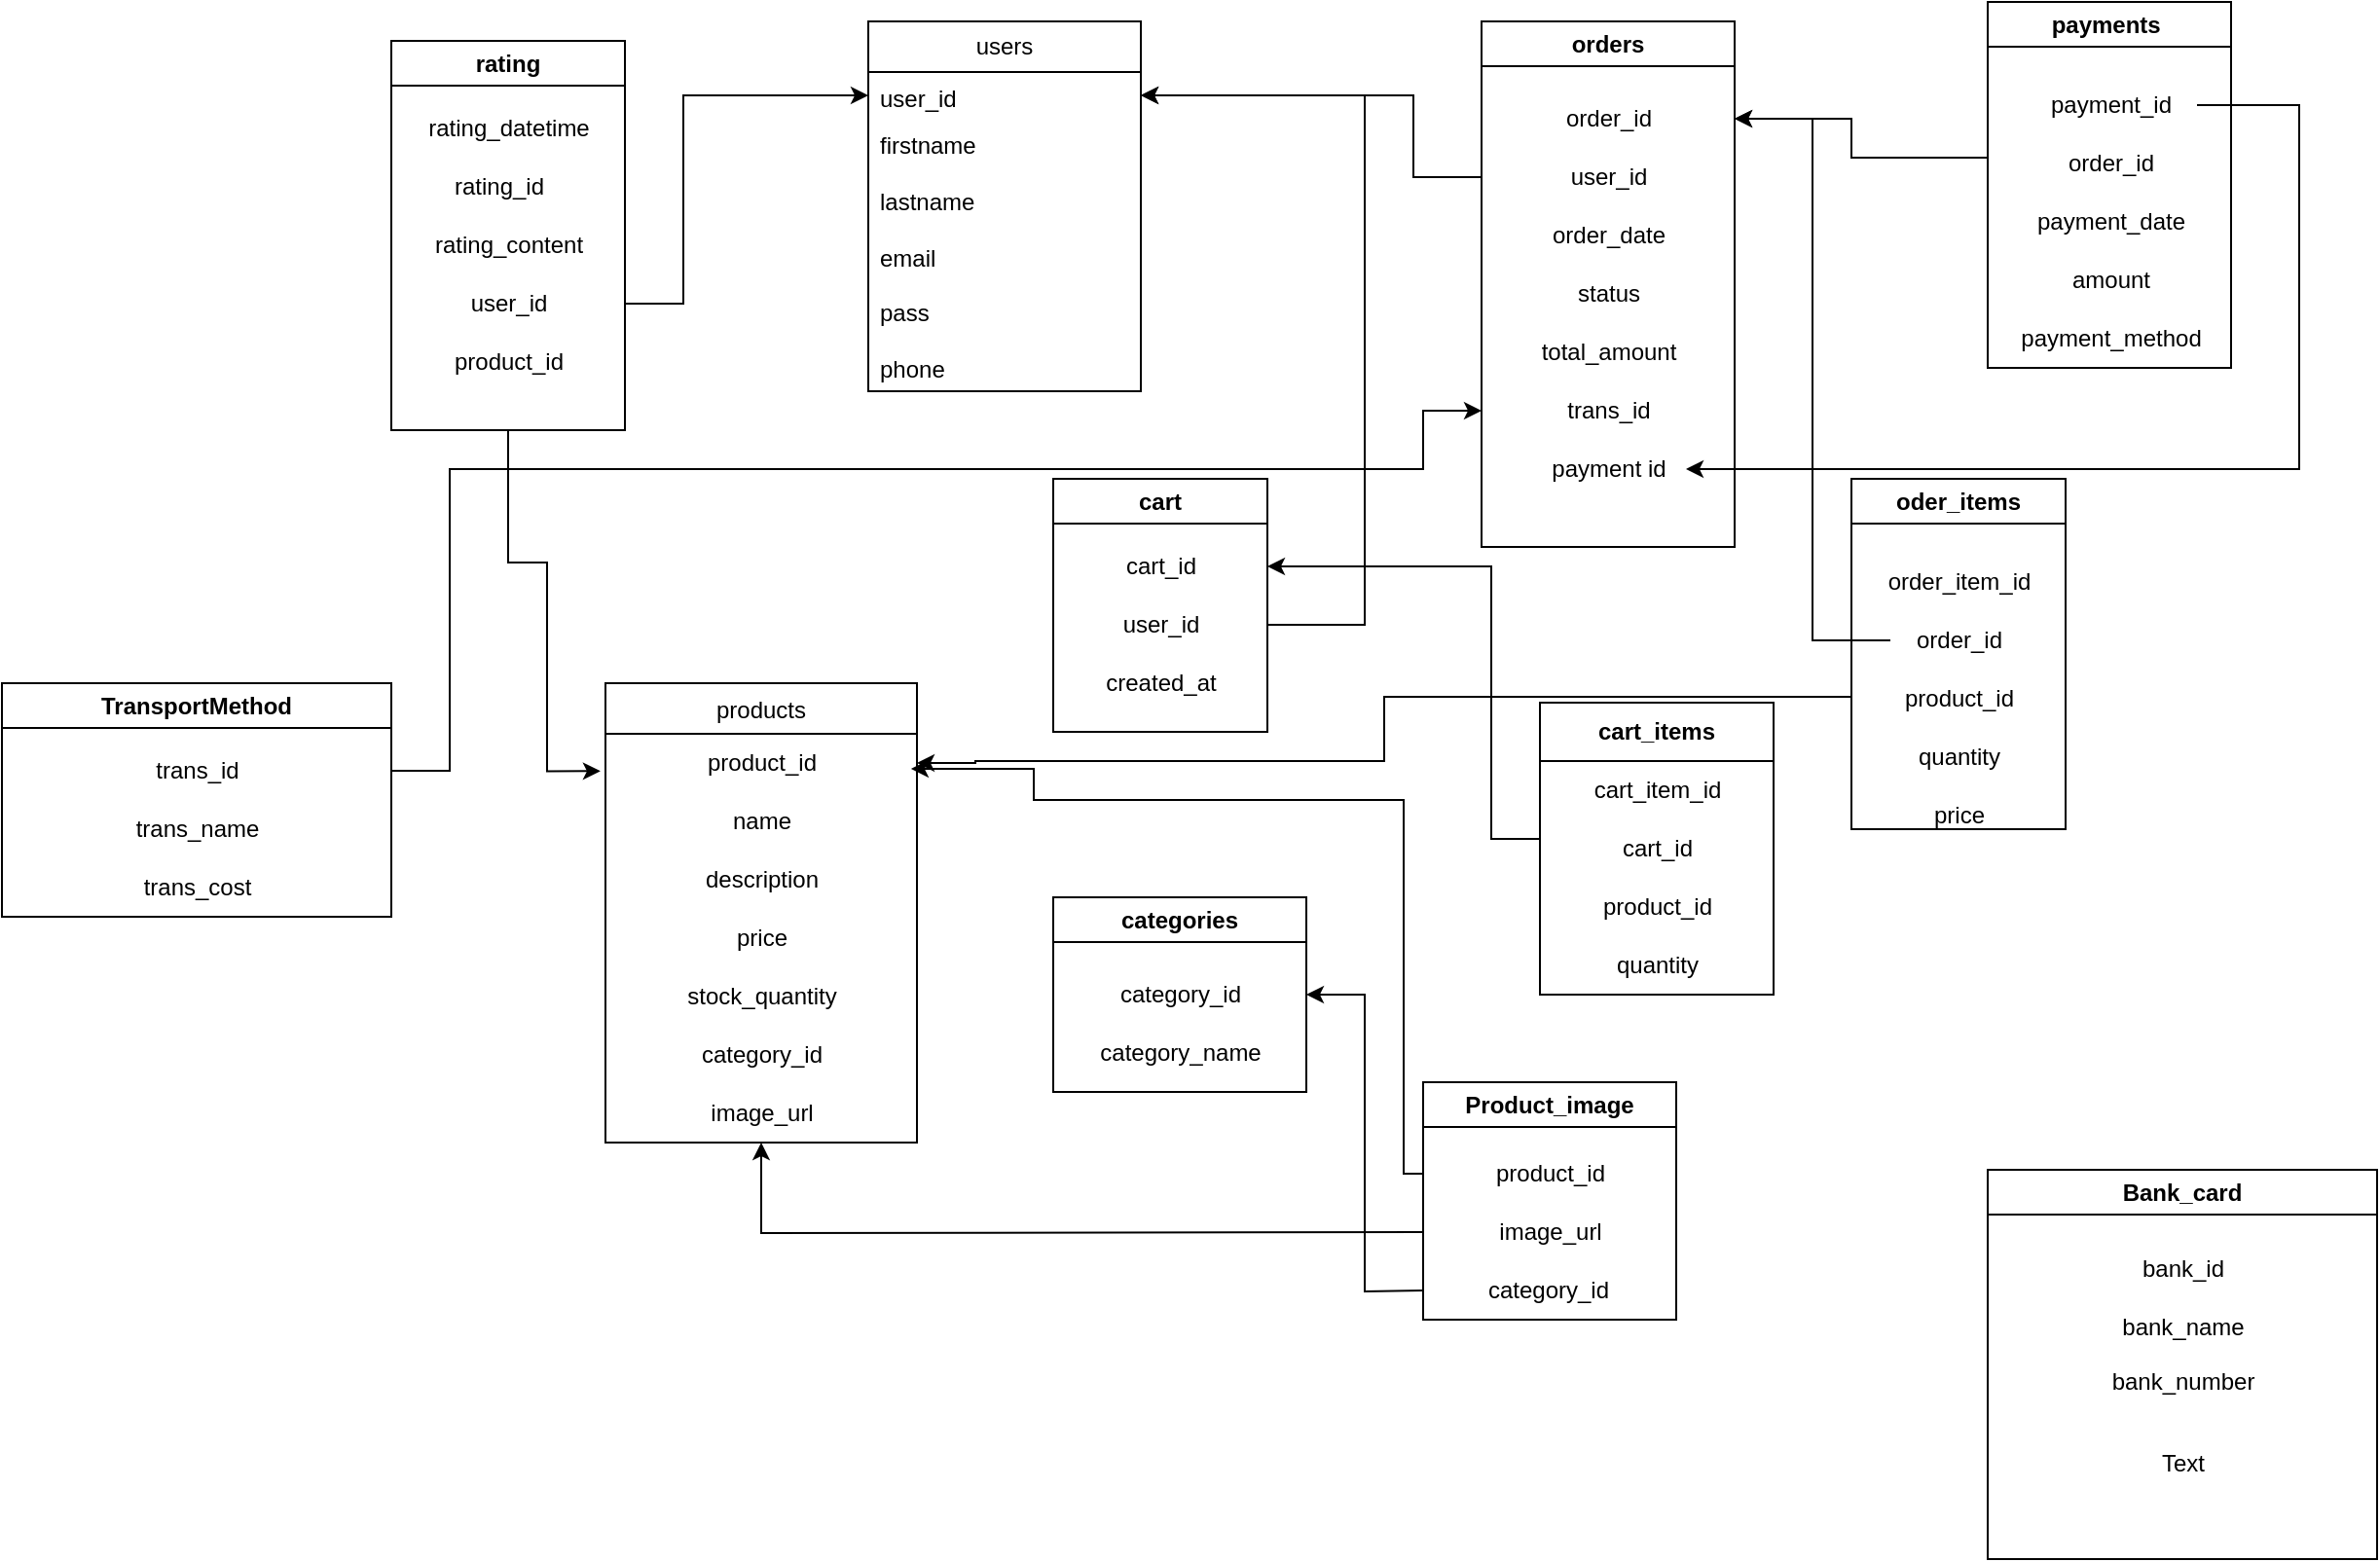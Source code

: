 <mxfile version="24.7.17">
  <diagram id="C5RBs43oDa-KdzZeNtuy" name="Page-1">
    <mxGraphModel dx="2015" dy="689" grid="1" gridSize="10" guides="1" tooltips="1" connect="1" arrows="1" fold="1" page="1" pageScale="1" pageWidth="827" pageHeight="1169" math="0" shadow="0">
      <root>
        <mxCell id="WIyWlLk6GJQsqaUBKTNV-0" />
        <mxCell id="WIyWlLk6GJQsqaUBKTNV-1" parent="WIyWlLk6GJQsqaUBKTNV-0" />
        <mxCell id="zkfFHV4jXpPFQw0GAbJ--17" value="products" style="swimlane;fontStyle=0;align=center;verticalAlign=top;childLayout=stackLayout;horizontal=1;startSize=26;horizontalStack=0;resizeParent=1;resizeLast=0;collapsible=1;marginBottom=0;rounded=0;shadow=0;strokeWidth=1;" parent="WIyWlLk6GJQsqaUBKTNV-1" vertex="1">
          <mxGeometry x="90" y="380" width="160" height="236" as="geometry">
            <mxRectangle x="550" y="140" width="160" height="26" as="alternateBounds" />
          </mxGeometry>
        </mxCell>
        <mxCell id="2E7hJc2XYs9rbow0Btlc-13" value="product_id" style="text;html=1;align=center;verticalAlign=middle;resizable=0;points=[];autosize=1;strokeColor=none;fillColor=none;" vertex="1" parent="zkfFHV4jXpPFQw0GAbJ--17">
          <mxGeometry y="26" width="160" height="30" as="geometry" />
        </mxCell>
        <mxCell id="2E7hJc2XYs9rbow0Btlc-14" value="name" style="text;html=1;align=center;verticalAlign=middle;resizable=0;points=[];autosize=1;strokeColor=none;fillColor=none;" vertex="1" parent="zkfFHV4jXpPFQw0GAbJ--17">
          <mxGeometry y="56" width="160" height="30" as="geometry" />
        </mxCell>
        <mxCell id="2E7hJc2XYs9rbow0Btlc-15" value="description" style="text;html=1;align=center;verticalAlign=middle;resizable=0;points=[];autosize=1;strokeColor=none;fillColor=none;" vertex="1" parent="zkfFHV4jXpPFQw0GAbJ--17">
          <mxGeometry y="86" width="160" height="30" as="geometry" />
        </mxCell>
        <mxCell id="2E7hJc2XYs9rbow0Btlc-17" value="price" style="text;html=1;align=center;verticalAlign=middle;resizable=0;points=[];autosize=1;strokeColor=none;fillColor=none;" vertex="1" parent="zkfFHV4jXpPFQw0GAbJ--17">
          <mxGeometry y="116" width="160" height="30" as="geometry" />
        </mxCell>
        <mxCell id="2E7hJc2XYs9rbow0Btlc-18" value="stock_quantity" style="text;html=1;align=center;verticalAlign=middle;resizable=0;points=[];autosize=1;strokeColor=none;fillColor=none;" vertex="1" parent="zkfFHV4jXpPFQw0GAbJ--17">
          <mxGeometry y="146" width="160" height="30" as="geometry" />
        </mxCell>
        <mxCell id="2E7hJc2XYs9rbow0Btlc-19" value="category_id" style="text;html=1;align=center;verticalAlign=middle;resizable=0;points=[];autosize=1;strokeColor=none;fillColor=none;" vertex="1" parent="zkfFHV4jXpPFQw0GAbJ--17">
          <mxGeometry y="176" width="160" height="30" as="geometry" />
        </mxCell>
        <mxCell id="2E7hJc2XYs9rbow0Btlc-20" value="image_url" style="text;html=1;align=center;verticalAlign=middle;resizable=0;points=[];autosize=1;strokeColor=none;fillColor=none;" vertex="1" parent="zkfFHV4jXpPFQw0GAbJ--17">
          <mxGeometry y="206" width="160" height="30" as="geometry" />
        </mxCell>
        <mxCell id="2E7hJc2XYs9rbow0Btlc-2" value="users" style="swimlane;fontStyle=0;childLayout=stackLayout;horizontal=1;startSize=26;fillColor=none;horizontalStack=0;resizeParent=1;resizeParentMax=0;resizeLast=0;collapsible=1;marginBottom=0;whiteSpace=wrap;html=1;" vertex="1" parent="WIyWlLk6GJQsqaUBKTNV-1">
          <mxGeometry x="225" y="40" width="140" height="190" as="geometry" />
        </mxCell>
        <mxCell id="2E7hJc2XYs9rbow0Btlc-3" value="&lt;font style=&quot;font-size: 12px;&quot;&gt;user_id&lt;/font&gt;&lt;div&gt;&lt;font style=&quot;font-size: 12px;&quot;&gt;&lt;br&gt;&lt;/font&gt;&lt;/div&gt;" style="text;strokeColor=none;fillColor=none;align=left;verticalAlign=top;spacingLeft=4;spacingRight=4;overflow=hidden;rotatable=0;points=[[0,0.5],[1,0.5]];portConstraint=eastwest;whiteSpace=wrap;html=1;" vertex="1" parent="2E7hJc2XYs9rbow0Btlc-2">
          <mxGeometry y="26" width="140" height="24" as="geometry" />
        </mxCell>
        <mxCell id="2E7hJc2XYs9rbow0Btlc-4" value="firstname&lt;div&gt;&lt;br&gt;&lt;/div&gt;&lt;div&gt;lastname&lt;/div&gt;&lt;div&gt;&lt;br&gt;&lt;/div&gt;&lt;div&gt;email&lt;/div&gt;&lt;div&gt;&lt;br&gt;&lt;/div&gt;&lt;div&gt;pass&lt;/div&gt;&lt;div&gt;&lt;br&gt;&lt;/div&gt;&lt;div&gt;phone&lt;/div&gt;&lt;div&gt;&lt;br&gt;&lt;/div&gt;" style="text;strokeColor=none;fillColor=none;align=left;verticalAlign=top;spacingLeft=4;spacingRight=4;overflow=hidden;rotatable=0;points=[[0,0.5],[1,0.5]];portConstraint=eastwest;whiteSpace=wrap;html=1;horizontal=1;" vertex="1" parent="2E7hJc2XYs9rbow0Btlc-2">
          <mxGeometry y="50" width="140" height="140" as="geometry" />
        </mxCell>
        <mxCell id="2E7hJc2XYs9rbow0Btlc-48" value="cart" style="swimlane;whiteSpace=wrap;html=1;align=center;" vertex="1" parent="WIyWlLk6GJQsqaUBKTNV-1">
          <mxGeometry x="320" y="275" width="110" height="130" as="geometry" />
        </mxCell>
        <mxCell id="2E7hJc2XYs9rbow0Btlc-53" value="cart_id" style="text;html=1;align=center;verticalAlign=middle;resizable=0;points=[];autosize=1;strokeColor=none;fillColor=none;" vertex="1" parent="2E7hJc2XYs9rbow0Btlc-48">
          <mxGeometry x="25" y="30" width="60" height="30" as="geometry" />
        </mxCell>
        <mxCell id="2E7hJc2XYs9rbow0Btlc-54" value="user_id" style="text;html=1;align=center;verticalAlign=middle;resizable=0;points=[];autosize=1;strokeColor=none;fillColor=none;" vertex="1" parent="2E7hJc2XYs9rbow0Btlc-48">
          <mxGeometry x="25" y="60" width="60" height="30" as="geometry" />
        </mxCell>
        <mxCell id="2E7hJc2XYs9rbow0Btlc-55" value="created_at" style="text;html=1;align=center;verticalAlign=middle;resizable=0;points=[];autosize=1;strokeColor=none;fillColor=none;" vertex="1" parent="2E7hJc2XYs9rbow0Btlc-48">
          <mxGeometry x="15" y="90" width="80" height="30" as="geometry" />
        </mxCell>
        <mxCell id="2E7hJc2XYs9rbow0Btlc-57" value="cart_items" style="swimlane;whiteSpace=wrap;html=1;startSize=30;" vertex="1" parent="WIyWlLk6GJQsqaUBKTNV-1">
          <mxGeometry x="570" y="390" width="120" height="150" as="geometry" />
        </mxCell>
        <mxCell id="2E7hJc2XYs9rbow0Btlc-58" value="cart_item_id" style="text;html=1;align=center;verticalAlign=middle;resizable=0;points=[];autosize=1;strokeColor=none;fillColor=none;" vertex="1" parent="2E7hJc2XYs9rbow0Btlc-57">
          <mxGeometry x="15" y="30" width="90" height="30" as="geometry" />
        </mxCell>
        <mxCell id="2E7hJc2XYs9rbow0Btlc-59" value="cart_id" style="text;html=1;align=center;verticalAlign=middle;resizable=0;points=[];autosize=1;strokeColor=none;fillColor=none;" vertex="1" parent="2E7hJc2XYs9rbow0Btlc-57">
          <mxGeometry x="30" y="60" width="60" height="30" as="geometry" />
        </mxCell>
        <mxCell id="2E7hJc2XYs9rbow0Btlc-60" value="product_id" style="text;html=1;align=center;verticalAlign=middle;resizable=0;points=[];autosize=1;strokeColor=none;fillColor=none;" vertex="1" parent="2E7hJc2XYs9rbow0Btlc-57">
          <mxGeometry x="20" y="90" width="80" height="30" as="geometry" />
        </mxCell>
        <mxCell id="2E7hJc2XYs9rbow0Btlc-61" value="quantity" style="text;html=1;align=center;verticalAlign=middle;resizable=0;points=[];autosize=1;strokeColor=none;fillColor=none;" vertex="1" parent="2E7hJc2XYs9rbow0Btlc-57">
          <mxGeometry x="25" y="120" width="70" height="30" as="geometry" />
        </mxCell>
        <mxCell id="2E7hJc2XYs9rbow0Btlc-63" value="payments&amp;nbsp;" style="swimlane;whiteSpace=wrap;html=1;" vertex="1" parent="WIyWlLk6GJQsqaUBKTNV-1">
          <mxGeometry x="800" y="30" width="125" height="188" as="geometry" />
        </mxCell>
        <mxCell id="2E7hJc2XYs9rbow0Btlc-64" value="payment_id" style="text;html=1;align=center;verticalAlign=middle;resizable=0;points=[];autosize=1;strokeColor=none;fillColor=none;" vertex="1" parent="2E7hJc2XYs9rbow0Btlc-63">
          <mxGeometry x="17.5" y="38" width="90" height="30" as="geometry" />
        </mxCell>
        <mxCell id="2E7hJc2XYs9rbow0Btlc-65" value="order_id" style="text;html=1;align=center;verticalAlign=middle;resizable=0;points=[];autosize=1;strokeColor=none;fillColor=none;" vertex="1" parent="2E7hJc2XYs9rbow0Btlc-63">
          <mxGeometry x="27.5" y="68" width="70" height="30" as="geometry" />
        </mxCell>
        <mxCell id="2E7hJc2XYs9rbow0Btlc-66" value="payment_date" style="text;html=1;align=center;verticalAlign=middle;resizable=0;points=[];autosize=1;strokeColor=none;fillColor=none;" vertex="1" parent="2E7hJc2XYs9rbow0Btlc-63">
          <mxGeometry x="12.5" y="98" width="100" height="30" as="geometry" />
        </mxCell>
        <mxCell id="2E7hJc2XYs9rbow0Btlc-67" value="amount" style="text;html=1;align=center;verticalAlign=middle;resizable=0;points=[];autosize=1;strokeColor=none;fillColor=none;" vertex="1" parent="2E7hJc2XYs9rbow0Btlc-63">
          <mxGeometry x="32.5" y="128" width="60" height="30" as="geometry" />
        </mxCell>
        <mxCell id="2E7hJc2XYs9rbow0Btlc-168" value="payment_method" style="text;html=1;align=center;verticalAlign=middle;resizable=0;points=[];autosize=1;strokeColor=none;fillColor=none;" vertex="1" parent="2E7hJc2XYs9rbow0Btlc-63">
          <mxGeometry x="2.5" y="158" width="120" height="30" as="geometry" />
        </mxCell>
        <mxCell id="2E7hJc2XYs9rbow0Btlc-69" value="oder_items" style="swimlane;whiteSpace=wrap;html=1;" vertex="1" parent="WIyWlLk6GJQsqaUBKTNV-1">
          <mxGeometry x="730" y="275" width="110" height="180" as="geometry" />
        </mxCell>
        <mxCell id="2E7hJc2XYs9rbow0Btlc-70" value="order_item_id" style="text;html=1;align=center;verticalAlign=middle;resizable=0;points=[];autosize=1;strokeColor=none;fillColor=none;" vertex="1" parent="2E7hJc2XYs9rbow0Btlc-69">
          <mxGeometry x="5" y="38" width="100" height="30" as="geometry" />
        </mxCell>
        <mxCell id="2E7hJc2XYs9rbow0Btlc-71" value="order_id" style="text;html=1;align=center;verticalAlign=middle;resizable=0;points=[];autosize=1;strokeColor=none;fillColor=none;" vertex="1" parent="2E7hJc2XYs9rbow0Btlc-69">
          <mxGeometry x="20" y="68" width="70" height="30" as="geometry" />
        </mxCell>
        <mxCell id="2E7hJc2XYs9rbow0Btlc-72" value="product_id" style="text;html=1;align=center;verticalAlign=middle;resizable=0;points=[];autosize=1;strokeColor=none;fillColor=none;" vertex="1" parent="2E7hJc2XYs9rbow0Btlc-69">
          <mxGeometry x="15" y="98" width="80" height="30" as="geometry" />
        </mxCell>
        <mxCell id="2E7hJc2XYs9rbow0Btlc-73" value="quantity" style="text;html=1;align=center;verticalAlign=middle;resizable=0;points=[];autosize=1;strokeColor=none;fillColor=none;" vertex="1" parent="2E7hJc2XYs9rbow0Btlc-69">
          <mxGeometry x="20" y="128" width="70" height="30" as="geometry" />
        </mxCell>
        <mxCell id="2E7hJc2XYs9rbow0Btlc-74" value="price" style="text;html=1;align=center;verticalAlign=middle;resizable=0;points=[];autosize=1;strokeColor=none;fillColor=none;" vertex="1" parent="2E7hJc2XYs9rbow0Btlc-69">
          <mxGeometry x="30" y="158" width="50" height="30" as="geometry" />
        </mxCell>
        <mxCell id="2E7hJc2XYs9rbow0Btlc-75" value="orders" style="swimlane;whiteSpace=wrap;html=1;" vertex="1" parent="WIyWlLk6GJQsqaUBKTNV-1">
          <mxGeometry x="540" y="40" width="130" height="270" as="geometry" />
        </mxCell>
        <mxCell id="2E7hJc2XYs9rbow0Btlc-76" value="order_id" style="text;html=1;align=center;verticalAlign=middle;resizable=0;points=[];autosize=1;strokeColor=none;fillColor=none;" vertex="1" parent="2E7hJc2XYs9rbow0Btlc-75">
          <mxGeometry x="30" y="35" width="70" height="30" as="geometry" />
        </mxCell>
        <mxCell id="2E7hJc2XYs9rbow0Btlc-77" value="user_id" style="text;html=1;align=center;verticalAlign=middle;resizable=0;points=[];autosize=1;strokeColor=none;fillColor=none;" vertex="1" parent="2E7hJc2XYs9rbow0Btlc-75">
          <mxGeometry x="35" y="65" width="60" height="30" as="geometry" />
        </mxCell>
        <mxCell id="2E7hJc2XYs9rbow0Btlc-79" value="order_date" style="text;html=1;align=center;verticalAlign=middle;resizable=0;points=[];autosize=1;strokeColor=none;fillColor=none;" vertex="1" parent="2E7hJc2XYs9rbow0Btlc-75">
          <mxGeometry x="25" y="95" width="80" height="30" as="geometry" />
        </mxCell>
        <mxCell id="2E7hJc2XYs9rbow0Btlc-80" value="status" style="text;html=1;align=center;verticalAlign=middle;resizable=0;points=[];autosize=1;strokeColor=none;fillColor=none;" vertex="1" parent="2E7hJc2XYs9rbow0Btlc-75">
          <mxGeometry x="35" y="125" width="60" height="30" as="geometry" />
        </mxCell>
        <mxCell id="2E7hJc2XYs9rbow0Btlc-83" value="total_amount" style="text;html=1;align=center;verticalAlign=middle;resizable=0;points=[];autosize=1;strokeColor=none;fillColor=none;" vertex="1" parent="2E7hJc2XYs9rbow0Btlc-75">
          <mxGeometry x="20" y="155" width="90" height="30" as="geometry" />
        </mxCell>
        <mxCell id="2E7hJc2XYs9rbow0Btlc-154" value="trans_id" style="text;html=1;align=center;verticalAlign=middle;resizable=0;points=[];autosize=1;strokeColor=none;fillColor=none;" vertex="1" parent="2E7hJc2XYs9rbow0Btlc-75">
          <mxGeometry x="30" y="185" width="70" height="30" as="geometry" />
        </mxCell>
        <mxCell id="2E7hJc2XYs9rbow0Btlc-160" value="payment id" style="text;html=1;align=center;verticalAlign=middle;resizable=0;points=[];autosize=1;strokeColor=none;fillColor=none;" vertex="1" parent="2E7hJc2XYs9rbow0Btlc-75">
          <mxGeometry x="25" y="215" width="80" height="30" as="geometry" />
        </mxCell>
        <mxCell id="2E7hJc2XYs9rbow0Btlc-84" value="categories" style="swimlane;whiteSpace=wrap;html=1;" vertex="1" parent="WIyWlLk6GJQsqaUBKTNV-1">
          <mxGeometry x="320" y="490" width="130" height="100" as="geometry" />
        </mxCell>
        <mxCell id="2E7hJc2XYs9rbow0Btlc-85" value="category_id" style="text;html=1;align=center;verticalAlign=middle;resizable=0;points=[];autosize=1;strokeColor=none;fillColor=none;" vertex="1" parent="2E7hJc2XYs9rbow0Btlc-84">
          <mxGeometry x="20" y="35" width="90" height="30" as="geometry" />
        </mxCell>
        <mxCell id="2E7hJc2XYs9rbow0Btlc-86" value="category_name" style="text;html=1;align=center;verticalAlign=middle;resizable=0;points=[];autosize=1;strokeColor=none;fillColor=none;" vertex="1" parent="2E7hJc2XYs9rbow0Btlc-84">
          <mxGeometry x="10" y="65" width="110" height="30" as="geometry" />
        </mxCell>
        <mxCell id="2E7hJc2XYs9rbow0Btlc-88" value="Product_image" style="swimlane;whiteSpace=wrap;html=1;" vertex="1" parent="WIyWlLk6GJQsqaUBKTNV-1">
          <mxGeometry x="510" y="585" width="130" height="122" as="geometry" />
        </mxCell>
        <mxCell id="2E7hJc2XYs9rbow0Btlc-89" value="product_id" style="text;html=1;align=center;verticalAlign=middle;resizable=0;points=[];autosize=1;strokeColor=none;fillColor=none;" vertex="1" parent="2E7hJc2XYs9rbow0Btlc-88">
          <mxGeometry x="25" y="32" width="80" height="30" as="geometry" />
        </mxCell>
        <mxCell id="2E7hJc2XYs9rbow0Btlc-90" value="image_url" style="text;html=1;align=center;verticalAlign=middle;resizable=0;points=[];autosize=1;strokeColor=none;fillColor=none;" vertex="1" parent="2E7hJc2XYs9rbow0Btlc-88">
          <mxGeometry x="25" y="62" width="80" height="30" as="geometry" />
        </mxCell>
        <mxCell id="2E7hJc2XYs9rbow0Btlc-91" value="category_id" style="text;html=1;align=center;verticalAlign=middle;resizable=0;points=[];autosize=1;strokeColor=none;fillColor=none;" vertex="1" parent="2E7hJc2XYs9rbow0Btlc-88">
          <mxGeometry x="19" y="92" width="90" height="30" as="geometry" />
        </mxCell>
        <mxCell id="2E7hJc2XYs9rbow0Btlc-97" value="rating" style="swimlane;whiteSpace=wrap;html=1;" vertex="1" parent="WIyWlLk6GJQsqaUBKTNV-1">
          <mxGeometry x="-20" y="50" width="120" height="200" as="geometry" />
        </mxCell>
        <mxCell id="2E7hJc2XYs9rbow0Btlc-99" value="rating_datetime" style="text;html=1;align=center;verticalAlign=middle;resizable=0;points=[];autosize=1;strokeColor=none;fillColor=none;" vertex="1" parent="2E7hJc2XYs9rbow0Btlc-97">
          <mxGeometry x="5" y="30" width="110" height="30" as="geometry" />
        </mxCell>
        <mxCell id="2E7hJc2XYs9rbow0Btlc-100" value="rating_content" style="text;html=1;align=center;verticalAlign=middle;resizable=0;points=[];autosize=1;strokeColor=none;fillColor=none;" vertex="1" parent="2E7hJc2XYs9rbow0Btlc-97">
          <mxGeometry x="10" y="90" width="100" height="30" as="geometry" />
        </mxCell>
        <mxCell id="2E7hJc2XYs9rbow0Btlc-101" value="user_id" style="text;html=1;align=center;verticalAlign=middle;resizable=0;points=[];autosize=1;strokeColor=none;fillColor=none;" vertex="1" parent="2E7hJc2XYs9rbow0Btlc-97">
          <mxGeometry x="30" y="120" width="60" height="30" as="geometry" />
        </mxCell>
        <mxCell id="2E7hJc2XYs9rbow0Btlc-102" value="product_id" style="text;html=1;align=center;verticalAlign=middle;resizable=0;points=[];autosize=1;strokeColor=none;fillColor=none;" vertex="1" parent="2E7hJc2XYs9rbow0Btlc-97">
          <mxGeometry x="20" y="150" width="80" height="30" as="geometry" />
        </mxCell>
        <mxCell id="2E7hJc2XYs9rbow0Btlc-98" value="rating_id" style="text;html=1;align=center;verticalAlign=middle;resizable=0;points=[];autosize=1;strokeColor=none;fillColor=none;" vertex="1" parent="2E7hJc2XYs9rbow0Btlc-97">
          <mxGeometry x="20" y="60" width="70" height="30" as="geometry" />
        </mxCell>
        <mxCell id="2E7hJc2XYs9rbow0Btlc-125" style="edgeStyle=orthogonalEdgeStyle;rounded=0;orthogonalLoop=1;jettySize=auto;html=1;" edge="1" parent="WIyWlLk6GJQsqaUBKTNV-1" target="2E7hJc2XYs9rbow0Btlc-3">
          <mxGeometry relative="1" as="geometry">
            <mxPoint x="430" y="350" as="sourcePoint" />
            <Array as="points">
              <mxPoint x="480" y="350" />
              <mxPoint x="480" y="78" />
            </Array>
          </mxGeometry>
        </mxCell>
        <mxCell id="2E7hJc2XYs9rbow0Btlc-131" style="edgeStyle=orthogonalEdgeStyle;rounded=0;orthogonalLoop=1;jettySize=auto;html=1;entryX=1;entryY=0.5;entryDx=0;entryDy=0;" edge="1" parent="WIyWlLk6GJQsqaUBKTNV-1" target="2E7hJc2XYs9rbow0Btlc-3">
          <mxGeometry relative="1" as="geometry">
            <mxPoint x="540" y="120" as="sourcePoint" />
            <mxPoint x="260" y="90" as="targetPoint" />
            <Array as="points">
              <mxPoint x="505" y="120" />
              <mxPoint x="505" y="78" />
            </Array>
          </mxGeometry>
        </mxCell>
        <mxCell id="2E7hJc2XYs9rbow0Btlc-135" style="edgeStyle=orthogonalEdgeStyle;rounded=0;orthogonalLoop=1;jettySize=auto;html=1;" edge="1" parent="WIyWlLk6GJQsqaUBKTNV-1" target="2E7hJc2XYs9rbow0Btlc-3">
          <mxGeometry relative="1" as="geometry">
            <mxPoint x="100" y="180" as="sourcePoint" />
            <Array as="points">
              <mxPoint x="130" y="185" />
              <mxPoint x="130" y="78" />
            </Array>
          </mxGeometry>
        </mxCell>
        <mxCell id="2E7hJc2XYs9rbow0Btlc-136" style="edgeStyle=orthogonalEdgeStyle;rounded=0;orthogonalLoop=1;jettySize=auto;html=1;exitX=0;exitY=0.5;exitDx=0;exitDy=0;" edge="1" parent="WIyWlLk6GJQsqaUBKTNV-1" source="2E7hJc2XYs9rbow0Btlc-57">
          <mxGeometry relative="1" as="geometry">
            <mxPoint x="430" y="320" as="targetPoint" />
            <mxPoint x="540" y="480" as="sourcePoint" />
            <Array as="points">
              <mxPoint x="570" y="460" />
              <mxPoint x="545" y="460" />
              <mxPoint x="545" y="320" />
            </Array>
          </mxGeometry>
        </mxCell>
        <mxCell id="2E7hJc2XYs9rbow0Btlc-145" style="edgeStyle=orthogonalEdgeStyle;rounded=0;orthogonalLoop=1;jettySize=auto;html=1;" edge="1" parent="WIyWlLk6GJQsqaUBKTNV-1" target="2E7hJc2XYs9rbow0Btlc-13">
          <mxGeometry relative="1" as="geometry">
            <mxPoint x="730" y="386" as="sourcePoint" />
            <Array as="points">
              <mxPoint x="730" y="387" />
              <mxPoint x="490" y="387" />
              <mxPoint x="490" y="420" />
              <mxPoint x="280" y="420" />
              <mxPoint x="280" y="421" />
            </Array>
          </mxGeometry>
        </mxCell>
        <mxCell id="2E7hJc2XYs9rbow0Btlc-146" style="edgeStyle=orthogonalEdgeStyle;rounded=0;orthogonalLoop=1;jettySize=auto;html=1;entryX=-0.016;entryY=0.639;entryDx=0;entryDy=0;entryPerimeter=0;exitX=0.5;exitY=1;exitDx=0;exitDy=0;" edge="1" parent="WIyWlLk6GJQsqaUBKTNV-1" source="2E7hJc2XYs9rbow0Btlc-97" target="2E7hJc2XYs9rbow0Btlc-13">
          <mxGeometry relative="1" as="geometry">
            <mxPoint x="40" y="260" as="sourcePoint" />
            <Array as="points">
              <mxPoint x="40" y="318" />
              <mxPoint x="60" y="318" />
              <mxPoint x="60" y="425" />
            </Array>
          </mxGeometry>
        </mxCell>
        <mxCell id="2E7hJc2XYs9rbow0Btlc-148" style="edgeStyle=orthogonalEdgeStyle;rounded=0;orthogonalLoop=1;jettySize=auto;html=1;entryX=1;entryY=0.5;entryDx=0;entryDy=0;" edge="1" parent="WIyWlLk6GJQsqaUBKTNV-1" target="2E7hJc2XYs9rbow0Btlc-84">
          <mxGeometry relative="1" as="geometry">
            <mxPoint x="510" y="692" as="sourcePoint" />
          </mxGeometry>
        </mxCell>
        <mxCell id="2E7hJc2XYs9rbow0Btlc-149" value="TransportMethod" style="swimlane;whiteSpace=wrap;html=1;" vertex="1" parent="WIyWlLk6GJQsqaUBKTNV-1">
          <mxGeometry x="-220" y="380" width="200" height="120" as="geometry" />
        </mxCell>
        <mxCell id="2E7hJc2XYs9rbow0Btlc-150" value="trans_id" style="text;html=1;align=center;verticalAlign=middle;resizable=0;points=[];autosize=1;strokeColor=none;fillColor=none;" vertex="1" parent="2E7hJc2XYs9rbow0Btlc-149">
          <mxGeometry x="65" y="30" width="70" height="30" as="geometry" />
        </mxCell>
        <mxCell id="2E7hJc2XYs9rbow0Btlc-151" value="trans_name" style="text;html=1;align=center;verticalAlign=middle;resizable=0;points=[];autosize=1;strokeColor=none;fillColor=none;" vertex="1" parent="2E7hJc2XYs9rbow0Btlc-149">
          <mxGeometry x="55" y="60" width="90" height="30" as="geometry" />
        </mxCell>
        <mxCell id="2E7hJc2XYs9rbow0Btlc-152" value="trans_cost" style="text;html=1;align=center;verticalAlign=middle;resizable=0;points=[];autosize=1;strokeColor=none;fillColor=none;" vertex="1" parent="2E7hJc2XYs9rbow0Btlc-149">
          <mxGeometry x="60" y="90" width="80" height="30" as="geometry" />
        </mxCell>
        <mxCell id="2E7hJc2XYs9rbow0Btlc-155" style="edgeStyle=orthogonalEdgeStyle;rounded=0;orthogonalLoop=1;jettySize=auto;html=1;" edge="1" parent="WIyWlLk6GJQsqaUBKTNV-1">
          <mxGeometry relative="1" as="geometry">
            <mxPoint x="-20" y="425" as="sourcePoint" />
            <mxPoint x="540" y="240" as="targetPoint" />
            <Array as="points">
              <mxPoint x="10" y="425" />
              <mxPoint x="10" y="270" />
              <mxPoint x="510" y="270" />
              <mxPoint x="510" y="240" />
            </Array>
          </mxGeometry>
        </mxCell>
        <mxCell id="2E7hJc2XYs9rbow0Btlc-159" style="edgeStyle=orthogonalEdgeStyle;rounded=0;orthogonalLoop=1;jettySize=auto;html=1;" edge="1" parent="WIyWlLk6GJQsqaUBKTNV-1" source="2E7hJc2XYs9rbow0Btlc-71">
          <mxGeometry relative="1" as="geometry">
            <mxPoint x="670" y="90" as="targetPoint" />
            <Array as="points">
              <mxPoint x="710" y="358" />
              <mxPoint x="710" y="90" />
            </Array>
          </mxGeometry>
        </mxCell>
        <mxCell id="2E7hJc2XYs9rbow0Btlc-163" style="edgeStyle=orthogonalEdgeStyle;rounded=0;orthogonalLoop=1;jettySize=auto;html=1;" edge="1" parent="WIyWlLk6GJQsqaUBKTNV-1">
          <mxGeometry relative="1" as="geometry">
            <mxPoint x="800" y="110" as="sourcePoint" />
            <mxPoint x="670" y="90" as="targetPoint" />
            <Array as="points">
              <mxPoint x="730" y="110" />
              <mxPoint x="730" y="90" />
            </Array>
          </mxGeometry>
        </mxCell>
        <mxCell id="2E7hJc2XYs9rbow0Btlc-167" style="edgeStyle=orthogonalEdgeStyle;rounded=0;orthogonalLoop=1;jettySize=auto;html=1;" edge="1" parent="WIyWlLk6GJQsqaUBKTNV-1" source="2E7hJc2XYs9rbow0Btlc-64" target="2E7hJc2XYs9rbow0Btlc-160">
          <mxGeometry relative="1" as="geometry">
            <Array as="points">
              <mxPoint x="960" y="83" />
              <mxPoint x="960" y="270" />
            </Array>
          </mxGeometry>
        </mxCell>
        <mxCell id="2E7hJc2XYs9rbow0Btlc-169" style="edgeStyle=orthogonalEdgeStyle;rounded=0;orthogonalLoop=1;jettySize=auto;html=1;entryX=0.981;entryY=0.6;entryDx=0;entryDy=0;entryPerimeter=0;" edge="1" parent="WIyWlLk6GJQsqaUBKTNV-1" target="2E7hJc2XYs9rbow0Btlc-13">
          <mxGeometry relative="1" as="geometry">
            <mxPoint x="510" y="630" as="sourcePoint" />
            <Array as="points">
              <mxPoint x="500" y="632" />
              <mxPoint x="500" y="440" />
              <mxPoint x="310" y="440" />
              <mxPoint x="310" y="424" />
            </Array>
          </mxGeometry>
        </mxCell>
        <mxCell id="2E7hJc2XYs9rbow0Btlc-170" style="edgeStyle=orthogonalEdgeStyle;rounded=0;orthogonalLoop=1;jettySize=auto;html=1;" edge="1" parent="WIyWlLk6GJQsqaUBKTNV-1" target="2E7hJc2XYs9rbow0Btlc-20">
          <mxGeometry relative="1" as="geometry">
            <mxPoint x="510" y="662" as="sourcePoint" />
          </mxGeometry>
        </mxCell>
        <mxCell id="2E7hJc2XYs9rbow0Btlc-175" value="Bank_card" style="swimlane;whiteSpace=wrap;html=1;" vertex="1" parent="WIyWlLk6GJQsqaUBKTNV-1">
          <mxGeometry x="800" y="630" width="200" height="200" as="geometry" />
        </mxCell>
        <mxCell id="2E7hJc2XYs9rbow0Btlc-177" value="bank_name" style="text;html=1;align=center;verticalAlign=middle;resizable=0;points=[];autosize=1;strokeColor=none;fillColor=none;" vertex="1" parent="2E7hJc2XYs9rbow0Btlc-175">
          <mxGeometry x="55" y="66" width="90" height="30" as="geometry" />
        </mxCell>
        <mxCell id="2E7hJc2XYs9rbow0Btlc-178" value="bank_number&lt;div&gt;&lt;br&gt;&lt;/div&gt;" style="text;html=1;align=center;verticalAlign=middle;resizable=0;points=[];autosize=1;strokeColor=none;fillColor=none;" vertex="1" parent="2E7hJc2XYs9rbow0Btlc-175">
          <mxGeometry x="50" y="96" width="100" height="40" as="geometry" />
        </mxCell>
        <mxCell id="2E7hJc2XYs9rbow0Btlc-176" value="bank_id" style="text;html=1;align=center;verticalAlign=middle;resizable=0;points=[];autosize=1;strokeColor=none;fillColor=none;" vertex="1" parent="2E7hJc2XYs9rbow0Btlc-175">
          <mxGeometry x="65" y="36" width="70" height="30" as="geometry" />
        </mxCell>
        <mxCell id="2E7hJc2XYs9rbow0Btlc-179" value="Text" style="text;html=1;align=center;verticalAlign=middle;resizable=0;points=[];autosize=1;strokeColor=none;fillColor=none;" vertex="1" parent="2E7hJc2XYs9rbow0Btlc-175">
          <mxGeometry x="75" y="136" width="50" height="30" as="geometry" />
        </mxCell>
      </root>
    </mxGraphModel>
  </diagram>
</mxfile>
